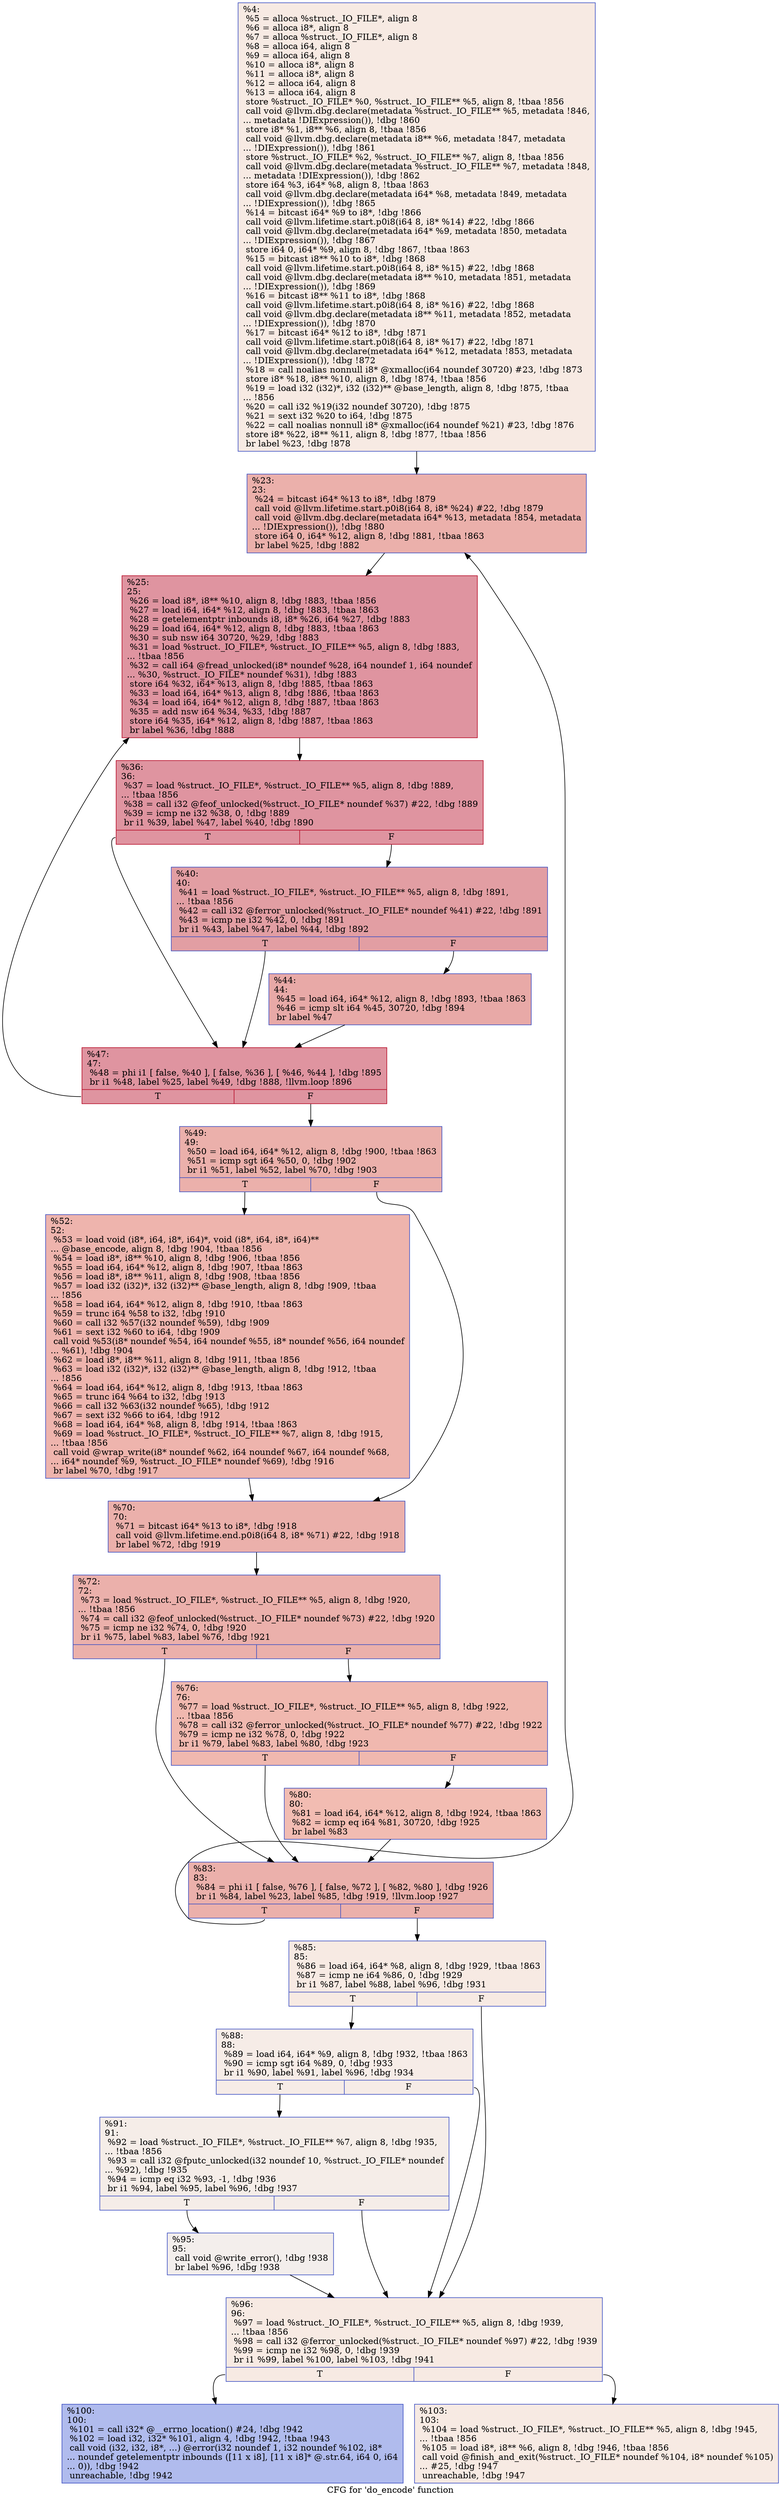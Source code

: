 digraph "CFG for 'do_encode' function" {
	label="CFG for 'do_encode' function";

	Node0xe22020 [shape=record,color="#3d50c3ff", style=filled, fillcolor="#eed0c070",label="{%4:\l  %5 = alloca %struct._IO_FILE*, align 8\l  %6 = alloca i8*, align 8\l  %7 = alloca %struct._IO_FILE*, align 8\l  %8 = alloca i64, align 8\l  %9 = alloca i64, align 8\l  %10 = alloca i8*, align 8\l  %11 = alloca i8*, align 8\l  %12 = alloca i64, align 8\l  %13 = alloca i64, align 8\l  store %struct._IO_FILE* %0, %struct._IO_FILE** %5, align 8, !tbaa !856\l  call void @llvm.dbg.declare(metadata %struct._IO_FILE** %5, metadata !846,\l... metadata !DIExpression()), !dbg !860\l  store i8* %1, i8** %6, align 8, !tbaa !856\l  call void @llvm.dbg.declare(metadata i8** %6, metadata !847, metadata\l... !DIExpression()), !dbg !861\l  store %struct._IO_FILE* %2, %struct._IO_FILE** %7, align 8, !tbaa !856\l  call void @llvm.dbg.declare(metadata %struct._IO_FILE** %7, metadata !848,\l... metadata !DIExpression()), !dbg !862\l  store i64 %3, i64* %8, align 8, !tbaa !863\l  call void @llvm.dbg.declare(metadata i64* %8, metadata !849, metadata\l... !DIExpression()), !dbg !865\l  %14 = bitcast i64* %9 to i8*, !dbg !866\l  call void @llvm.lifetime.start.p0i8(i64 8, i8* %14) #22, !dbg !866\l  call void @llvm.dbg.declare(metadata i64* %9, metadata !850, metadata\l... !DIExpression()), !dbg !867\l  store i64 0, i64* %9, align 8, !dbg !867, !tbaa !863\l  %15 = bitcast i8** %10 to i8*, !dbg !868\l  call void @llvm.lifetime.start.p0i8(i64 8, i8* %15) #22, !dbg !868\l  call void @llvm.dbg.declare(metadata i8** %10, metadata !851, metadata\l... !DIExpression()), !dbg !869\l  %16 = bitcast i8** %11 to i8*, !dbg !868\l  call void @llvm.lifetime.start.p0i8(i64 8, i8* %16) #22, !dbg !868\l  call void @llvm.dbg.declare(metadata i8** %11, metadata !852, metadata\l... !DIExpression()), !dbg !870\l  %17 = bitcast i64* %12 to i8*, !dbg !871\l  call void @llvm.lifetime.start.p0i8(i64 8, i8* %17) #22, !dbg !871\l  call void @llvm.dbg.declare(metadata i64* %12, metadata !853, metadata\l... !DIExpression()), !dbg !872\l  %18 = call noalias nonnull i8* @xmalloc(i64 noundef 30720) #23, !dbg !873\l  store i8* %18, i8** %10, align 8, !dbg !874, !tbaa !856\l  %19 = load i32 (i32)*, i32 (i32)** @base_length, align 8, !dbg !875, !tbaa\l... !856\l  %20 = call i32 %19(i32 noundef 30720), !dbg !875\l  %21 = sext i32 %20 to i64, !dbg !875\l  %22 = call noalias nonnull i8* @xmalloc(i64 noundef %21) #23, !dbg !876\l  store i8* %22, i8** %11, align 8, !dbg !877, !tbaa !856\l  br label %23, !dbg !878\l}"];
	Node0xe22020 -> Node0xe221a0;
	Node0xe221a0 [shape=record,color="#3d50c3ff", style=filled, fillcolor="#d24b4070",label="{%23:\l23:                                               \l  %24 = bitcast i64* %13 to i8*, !dbg !879\l  call void @llvm.lifetime.start.p0i8(i64 8, i8* %24) #22, !dbg !879\l  call void @llvm.dbg.declare(metadata i64* %13, metadata !854, metadata\l... !DIExpression()), !dbg !880\l  store i64 0, i64* %12, align 8, !dbg !881, !tbaa !863\l  br label %25, !dbg !882\l}"];
	Node0xe221a0 -> Node0xe221f0;
	Node0xe221f0 [shape=record,color="#b70d28ff", style=filled, fillcolor="#b70d2870",label="{%25:\l25:                                               \l  %26 = load i8*, i8** %10, align 8, !dbg !883, !tbaa !856\l  %27 = load i64, i64* %12, align 8, !dbg !883, !tbaa !863\l  %28 = getelementptr inbounds i8, i8* %26, i64 %27, !dbg !883\l  %29 = load i64, i64* %12, align 8, !dbg !883, !tbaa !863\l  %30 = sub nsw i64 30720, %29, !dbg !883\l  %31 = load %struct._IO_FILE*, %struct._IO_FILE** %5, align 8, !dbg !883,\l... !tbaa !856\l  %32 = call i64 @fread_unlocked(i8* noundef %28, i64 noundef 1, i64 noundef\l... %30, %struct._IO_FILE* noundef %31), !dbg !883\l  store i64 %32, i64* %13, align 8, !dbg !885, !tbaa !863\l  %33 = load i64, i64* %13, align 8, !dbg !886, !tbaa !863\l  %34 = load i64, i64* %12, align 8, !dbg !887, !tbaa !863\l  %35 = add nsw i64 %34, %33, !dbg !887\l  store i64 %35, i64* %12, align 8, !dbg !887, !tbaa !863\l  br label %36, !dbg !888\l}"];
	Node0xe221f0 -> Node0xe22240;
	Node0xe22240 [shape=record,color="#b70d28ff", style=filled, fillcolor="#b70d2870",label="{%36:\l36:                                               \l  %37 = load %struct._IO_FILE*, %struct._IO_FILE** %5, align 8, !dbg !889,\l... !tbaa !856\l  %38 = call i32 @feof_unlocked(%struct._IO_FILE* noundef %37) #22, !dbg !889\l  %39 = icmp ne i32 %38, 0, !dbg !889\l  br i1 %39, label %47, label %40, !dbg !890\l|{<s0>T|<s1>F}}"];
	Node0xe22240:s0 -> Node0xe22330;
	Node0xe22240:s1 -> Node0xe22290;
	Node0xe22290 [shape=record,color="#3d50c3ff", style=filled, fillcolor="#be242e70",label="{%40:\l40:                                               \l  %41 = load %struct._IO_FILE*, %struct._IO_FILE** %5, align 8, !dbg !891,\l... !tbaa !856\l  %42 = call i32 @ferror_unlocked(%struct._IO_FILE* noundef %41) #22, !dbg !891\l  %43 = icmp ne i32 %42, 0, !dbg !891\l  br i1 %43, label %47, label %44, !dbg !892\l|{<s0>T|<s1>F}}"];
	Node0xe22290:s0 -> Node0xe22330;
	Node0xe22290:s1 -> Node0xe222e0;
	Node0xe222e0 [shape=record,color="#3d50c3ff", style=filled, fillcolor="#ca3b3770",label="{%44:\l44:                                               \l  %45 = load i64, i64* %12, align 8, !dbg !893, !tbaa !863\l  %46 = icmp slt i64 %45, 30720, !dbg !894\l  br label %47\l}"];
	Node0xe222e0 -> Node0xe22330;
	Node0xe22330 [shape=record,color="#b70d28ff", style=filled, fillcolor="#b70d2870",label="{%47:\l47:                                               \l  %48 = phi i1 [ false, %40 ], [ false, %36 ], [ %46, %44 ], !dbg !895\l  br i1 %48, label %25, label %49, !dbg !888, !llvm.loop !896\l|{<s0>T|<s1>F}}"];
	Node0xe22330:s0 -> Node0xe221f0;
	Node0xe22330:s1 -> Node0xe22380;
	Node0xe22380 [shape=record,color="#3d50c3ff", style=filled, fillcolor="#d24b4070",label="{%49:\l49:                                               \l  %50 = load i64, i64* %12, align 8, !dbg !900, !tbaa !863\l  %51 = icmp sgt i64 %50, 0, !dbg !902\l  br i1 %51, label %52, label %70, !dbg !903\l|{<s0>T|<s1>F}}"];
	Node0xe22380:s0 -> Node0xe223d0;
	Node0xe22380:s1 -> Node0xe22420;
	Node0xe223d0 [shape=record,color="#3d50c3ff", style=filled, fillcolor="#d8564670",label="{%52:\l52:                                               \l  %53 = load void (i8*, i64, i8*, i64)*, void (i8*, i64, i8*, i64)**\l... @base_encode, align 8, !dbg !904, !tbaa !856\l  %54 = load i8*, i8** %10, align 8, !dbg !906, !tbaa !856\l  %55 = load i64, i64* %12, align 8, !dbg !907, !tbaa !863\l  %56 = load i8*, i8** %11, align 8, !dbg !908, !tbaa !856\l  %57 = load i32 (i32)*, i32 (i32)** @base_length, align 8, !dbg !909, !tbaa\l... !856\l  %58 = load i64, i64* %12, align 8, !dbg !910, !tbaa !863\l  %59 = trunc i64 %58 to i32, !dbg !910\l  %60 = call i32 %57(i32 noundef %59), !dbg !909\l  %61 = sext i32 %60 to i64, !dbg !909\l  call void %53(i8* noundef %54, i64 noundef %55, i8* noundef %56, i64 noundef\l... %61), !dbg !904\l  %62 = load i8*, i8** %11, align 8, !dbg !911, !tbaa !856\l  %63 = load i32 (i32)*, i32 (i32)** @base_length, align 8, !dbg !912, !tbaa\l... !856\l  %64 = load i64, i64* %12, align 8, !dbg !913, !tbaa !863\l  %65 = trunc i64 %64 to i32, !dbg !913\l  %66 = call i32 %63(i32 noundef %65), !dbg !912\l  %67 = sext i32 %66 to i64, !dbg !912\l  %68 = load i64, i64* %8, align 8, !dbg !914, !tbaa !863\l  %69 = load %struct._IO_FILE*, %struct._IO_FILE** %7, align 8, !dbg !915,\l... !tbaa !856\l  call void @wrap_write(i8* noundef %62, i64 noundef %67, i64 noundef %68,\l... i64* noundef %9, %struct._IO_FILE* noundef %69), !dbg !916\l  br label %70, !dbg !917\l}"];
	Node0xe223d0 -> Node0xe22420;
	Node0xe22420 [shape=record,color="#3d50c3ff", style=filled, fillcolor="#d24b4070",label="{%70:\l70:                                               \l  %71 = bitcast i64* %13 to i8*, !dbg !918\l  call void @llvm.lifetime.end.p0i8(i64 8, i8* %71) #22, !dbg !918\l  br label %72, !dbg !919\l}"];
	Node0xe22420 -> Node0xe22470;
	Node0xe22470 [shape=record,color="#3d50c3ff", style=filled, fillcolor="#d24b4070",label="{%72:\l72:                                               \l  %73 = load %struct._IO_FILE*, %struct._IO_FILE** %5, align 8, !dbg !920,\l... !tbaa !856\l  %74 = call i32 @feof_unlocked(%struct._IO_FILE* noundef %73) #22, !dbg !920\l  %75 = icmp ne i32 %74, 0, !dbg !920\l  br i1 %75, label %83, label %76, !dbg !921\l|{<s0>T|<s1>F}}"];
	Node0xe22470:s0 -> Node0xe22560;
	Node0xe22470:s1 -> Node0xe224c0;
	Node0xe224c0 [shape=record,color="#3d50c3ff", style=filled, fillcolor="#dc5d4a70",label="{%76:\l76:                                               \l  %77 = load %struct._IO_FILE*, %struct._IO_FILE** %5, align 8, !dbg !922,\l... !tbaa !856\l  %78 = call i32 @ferror_unlocked(%struct._IO_FILE* noundef %77) #22, !dbg !922\l  %79 = icmp ne i32 %78, 0, !dbg !922\l  br i1 %79, label %83, label %80, !dbg !923\l|{<s0>T|<s1>F}}"];
	Node0xe224c0:s0 -> Node0xe22560;
	Node0xe224c0:s1 -> Node0xe22510;
	Node0xe22510 [shape=record,color="#3d50c3ff", style=filled, fillcolor="#e1675170",label="{%80:\l80:                                               \l  %81 = load i64, i64* %12, align 8, !dbg !924, !tbaa !863\l  %82 = icmp eq i64 %81, 30720, !dbg !925\l  br label %83\l}"];
	Node0xe22510 -> Node0xe22560;
	Node0xe22560 [shape=record,color="#3d50c3ff", style=filled, fillcolor="#d24b4070",label="{%83:\l83:                                               \l  %84 = phi i1 [ false, %76 ], [ false, %72 ], [ %82, %80 ], !dbg !926\l  br i1 %84, label %23, label %85, !dbg !919, !llvm.loop !927\l|{<s0>T|<s1>F}}"];
	Node0xe22560:s0 -> Node0xe221a0;
	Node0xe22560:s1 -> Node0xe225b0;
	Node0xe225b0 [shape=record,color="#3d50c3ff", style=filled, fillcolor="#eed0c070",label="{%85:\l85:                                               \l  %86 = load i64, i64* %8, align 8, !dbg !929, !tbaa !863\l  %87 = icmp ne i64 %86, 0, !dbg !929\l  br i1 %87, label %88, label %96, !dbg !931\l|{<s0>T|<s1>F}}"];
	Node0xe225b0:s0 -> Node0xe22600;
	Node0xe225b0:s1 -> Node0xe226f0;
	Node0xe22600 [shape=record,color="#3d50c3ff", style=filled, fillcolor="#ead5c970",label="{%88:\l88:                                               \l  %89 = load i64, i64* %9, align 8, !dbg !932, !tbaa !863\l  %90 = icmp sgt i64 %89, 0, !dbg !933\l  br i1 %90, label %91, label %96, !dbg !934\l|{<s0>T|<s1>F}}"];
	Node0xe22600:s0 -> Node0xe22650;
	Node0xe22600:s1 -> Node0xe226f0;
	Node0xe22650 [shape=record,color="#3d50c3ff", style=filled, fillcolor="#e8d6cc70",label="{%91:\l91:                                               \l  %92 = load %struct._IO_FILE*, %struct._IO_FILE** %7, align 8, !dbg !935,\l... !tbaa !856\l  %93 = call i32 @fputc_unlocked(i32 noundef 10, %struct._IO_FILE* noundef\l... %92), !dbg !935\l  %94 = icmp eq i32 %93, -1, !dbg !936\l  br i1 %94, label %95, label %96, !dbg !937\l|{<s0>T|<s1>F}}"];
	Node0xe22650:s0 -> Node0xe226a0;
	Node0xe22650:s1 -> Node0xe226f0;
	Node0xe226a0 [shape=record,color="#3d50c3ff", style=filled, fillcolor="#e3d9d370",label="{%95:\l95:                                               \l  call void @write_error(), !dbg !938\l  br label %96, !dbg !938\l}"];
	Node0xe226a0 -> Node0xe226f0;
	Node0xe226f0 [shape=record,color="#3d50c3ff", style=filled, fillcolor="#eed0c070",label="{%96:\l96:                                               \l  %97 = load %struct._IO_FILE*, %struct._IO_FILE** %5, align 8, !dbg !939,\l... !tbaa !856\l  %98 = call i32 @ferror_unlocked(%struct._IO_FILE* noundef %97) #22, !dbg !939\l  %99 = icmp ne i32 %98, 0, !dbg !939\l  br i1 %99, label %100, label %103, !dbg !941\l|{<s0>T|<s1>F}}"];
	Node0xe226f0:s0 -> Node0xe22740;
	Node0xe226f0:s1 -> Node0xe22790;
	Node0xe22740 [shape=record,color="#3d50c3ff", style=filled, fillcolor="#4c66d670",label="{%100:\l100:                                              \l  %101 = call i32* @__errno_location() #24, !dbg !942\l  %102 = load i32, i32* %101, align 4, !dbg !942, !tbaa !943\l  call void (i32, i32, i8*, ...) @error(i32 noundef 1, i32 noundef %102, i8*\l... noundef getelementptr inbounds ([11 x i8], [11 x i8]* @.str.64, i64 0, i64\l... 0)), !dbg !942\l  unreachable, !dbg !942\l}"];
	Node0xe22790 [shape=record,color="#3d50c3ff", style=filled, fillcolor="#eed0c070",label="{%103:\l103:                                              \l  %104 = load %struct._IO_FILE*, %struct._IO_FILE** %5, align 8, !dbg !945,\l... !tbaa !856\l  %105 = load i8*, i8** %6, align 8, !dbg !946, !tbaa !856\l  call void @finish_and_exit(%struct._IO_FILE* noundef %104, i8* noundef %105)\l... #25, !dbg !947\l  unreachable, !dbg !947\l}"];
}
